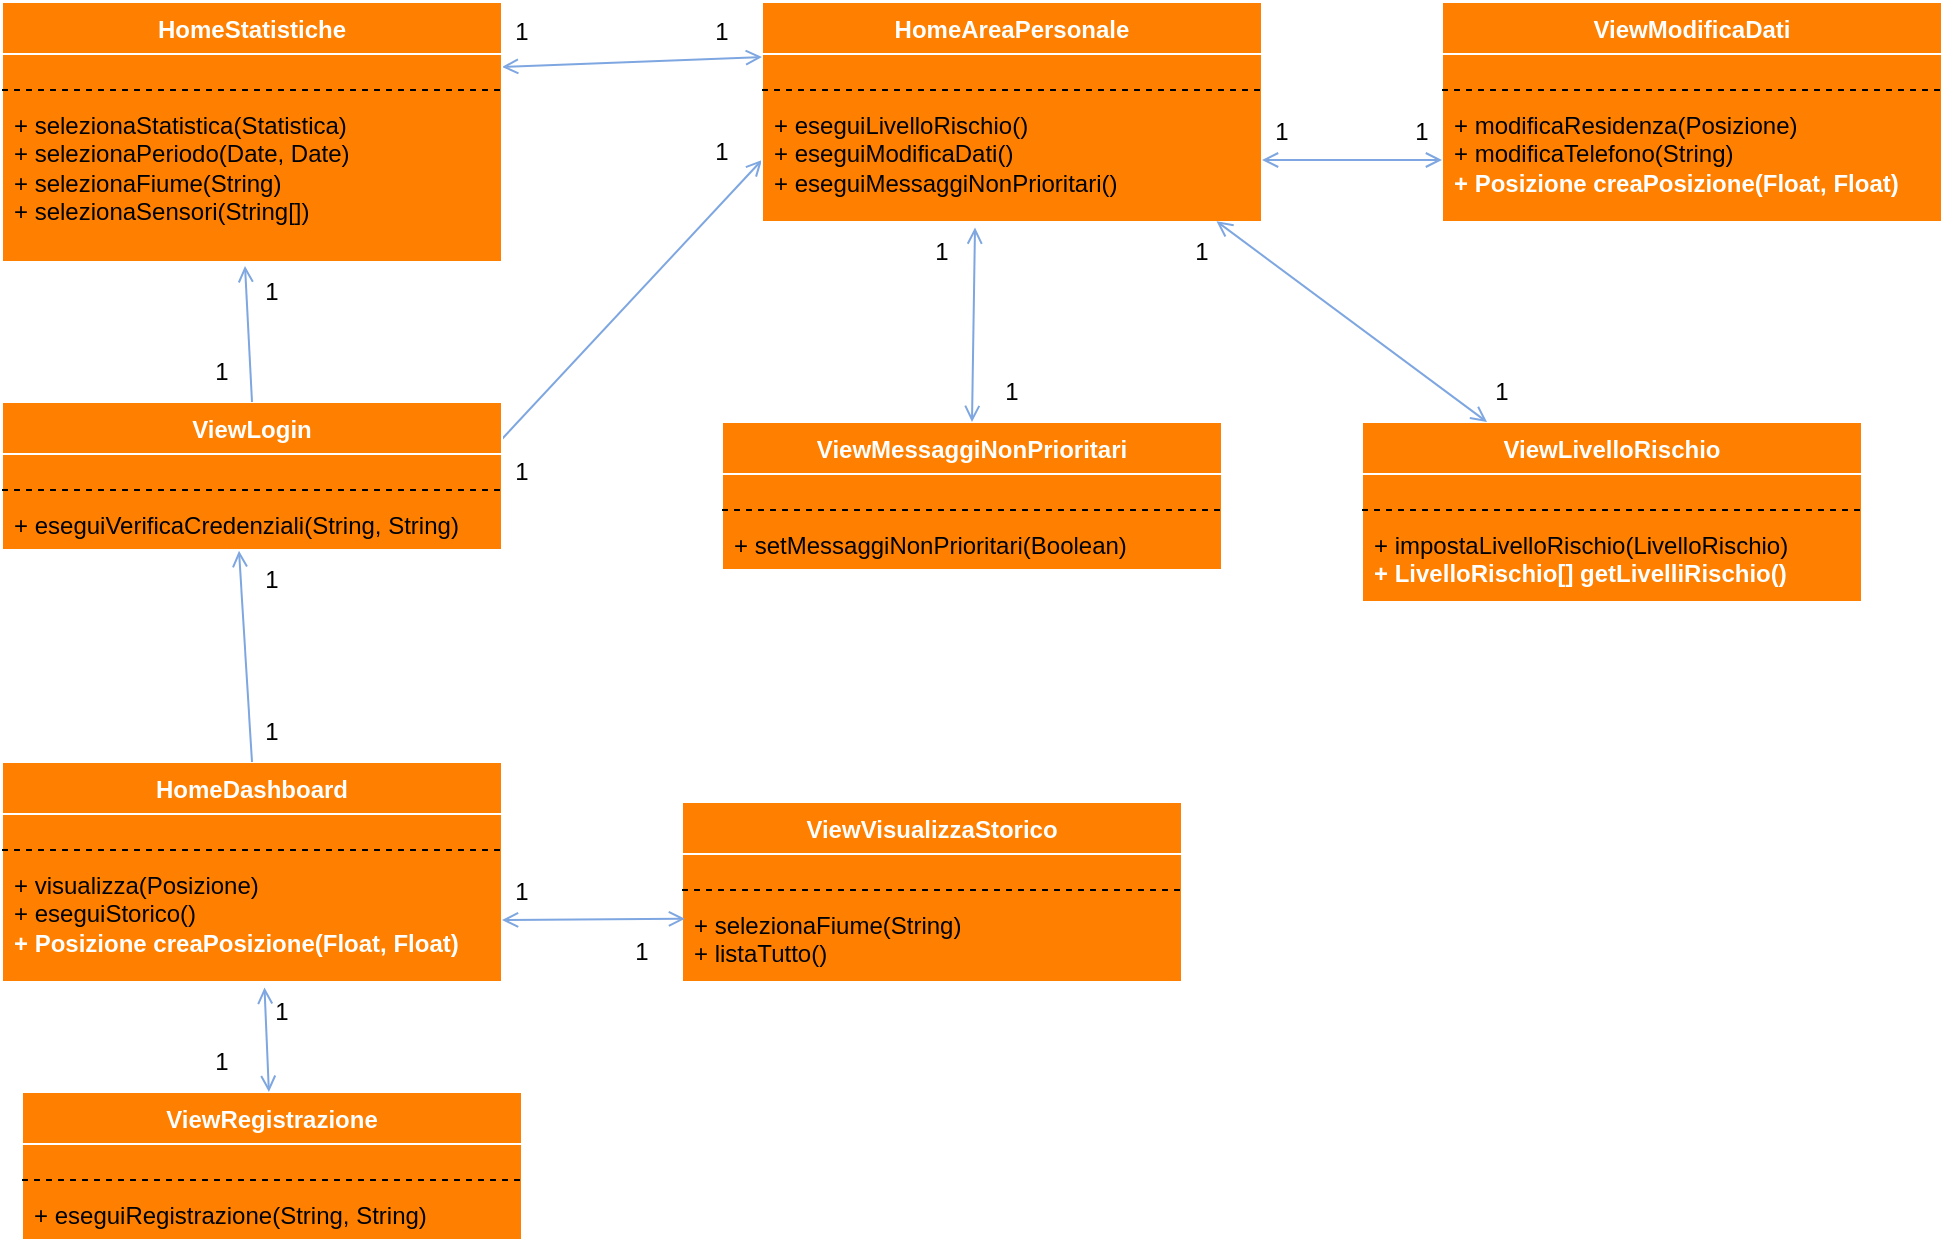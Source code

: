 <mxfile version="27.0.9">
  <diagram name="Pagina-1" id="ohTjfHmHmE0uwUSBTz_r">
    <mxGraphModel dx="1042" dy="722" grid="1" gridSize="10" guides="1" tooltips="1" connect="1" arrows="1" fold="1" page="1" pageScale="1" pageWidth="827" pageHeight="1169" math="0" shadow="0">
      <root>
        <mxCell id="0" />
        <mxCell id="1" parent="0" />
        <mxCell id="HeX8vwnN5gKT8G9ILsTy-69" style="rounded=0;orthogonalLoop=1;jettySize=auto;html=1;exitX=1;exitY=0.25;exitDx=0;exitDy=0;entryX=0;entryY=0.5;entryDx=0;entryDy=0;endArrow=open;endFill=0;strokeColor=#7EA6E0;" edge="1" parent="1" source="HeX8vwnN5gKT8G9ILsTy-26" target="HeX8vwnN5gKT8G9ILsTy-49">
          <mxGeometry relative="1" as="geometry" />
        </mxCell>
        <mxCell id="HeX8vwnN5gKT8G9ILsTy-26" value="ViewLogin" style="swimlane;fontStyle=1;align=center;verticalAlign=top;childLayout=stackLayout;horizontal=1;startSize=26;horizontalStack=0;resizeParent=1;resizeParentMax=0;resizeLast=0;collapsible=1;marginBottom=0;whiteSpace=wrap;html=1;fillColor=#FF8000;swimlaneFillColor=#FF8000;strokeColor=#FFFFFF;fontColor=#FFFFFF;" vertex="1" parent="1">
          <mxGeometry x="30" y="240" width="250" height="74" as="geometry" />
        </mxCell>
        <mxCell id="HeX8vwnN5gKT8G9ILsTy-27" value="" style="line;strokeWidth=1;fillColor=none;align=left;verticalAlign=middle;spacingTop=-1;spacingLeft=3;spacingRight=3;rotatable=0;labelPosition=right;points=[];portConstraint=eastwest;strokeColor=none;dashed=1;" vertex="1" parent="HeX8vwnN5gKT8G9ILsTy-26">
          <mxGeometry y="26" width="250" height="14" as="geometry" />
        </mxCell>
        <mxCell id="HeX8vwnN5gKT8G9ILsTy-28" style="line;strokeWidth=1;fillColor=none;align=left;verticalAlign=middle;spacingTop=-1;spacingLeft=3;spacingRight=3;rotatable=0;labelPosition=right;points=[];portConstraint=eastwest;strokeColor=default;dashed=1;" vertex="1" parent="HeX8vwnN5gKT8G9ILsTy-26">
          <mxGeometry y="40" width="250" height="8" as="geometry" />
        </mxCell>
        <mxCell id="HeX8vwnN5gKT8G9ILsTy-29" value="+ eseguiVerificaCredenziali(String, String)" style="text;strokeColor=none;fillColor=none;align=left;verticalAlign=top;spacingLeft=4;spacingRight=4;overflow=hidden;rotatable=0;points=[[0,0.5],[1,0.5]];portConstraint=eastwest;whiteSpace=wrap;html=1;" vertex="1" parent="HeX8vwnN5gKT8G9ILsTy-26">
          <mxGeometry y="48" width="250" height="26" as="geometry" />
        </mxCell>
        <mxCell id="HeX8vwnN5gKT8G9ILsTy-30" value="ViewRegistrazione" style="swimlane;fontStyle=1;align=center;verticalAlign=top;childLayout=stackLayout;horizontal=1;startSize=26;horizontalStack=0;resizeParent=1;resizeParentMax=0;resizeLast=0;collapsible=1;marginBottom=0;whiteSpace=wrap;html=1;fillColor=#FF8000;swimlaneFillColor=#FF8000;strokeColor=#FFFFFF;fontColor=#FFFFFF;" vertex="1" parent="1">
          <mxGeometry x="40" y="585" width="250" height="74" as="geometry" />
        </mxCell>
        <mxCell id="HeX8vwnN5gKT8G9ILsTy-31" value="" style="line;strokeWidth=1;fillColor=none;align=left;verticalAlign=middle;spacingTop=-1;spacingLeft=3;spacingRight=3;rotatable=0;labelPosition=right;points=[];portConstraint=eastwest;strokeColor=none;dashed=1;" vertex="1" parent="HeX8vwnN5gKT8G9ILsTy-30">
          <mxGeometry y="26" width="250" height="14" as="geometry" />
        </mxCell>
        <mxCell id="HeX8vwnN5gKT8G9ILsTy-32" style="line;strokeWidth=1;fillColor=none;align=left;verticalAlign=middle;spacingTop=-1;spacingLeft=3;spacingRight=3;rotatable=0;labelPosition=right;points=[];portConstraint=eastwest;strokeColor=default;dashed=1;" vertex="1" parent="HeX8vwnN5gKT8G9ILsTy-30">
          <mxGeometry y="40" width="250" height="8" as="geometry" />
        </mxCell>
        <mxCell id="HeX8vwnN5gKT8G9ILsTy-33" value="+ eseguiRegistrazione(String, String)" style="text;strokeColor=none;fillColor=none;align=left;verticalAlign=top;spacingLeft=4;spacingRight=4;overflow=hidden;rotatable=0;points=[[0,0.5],[1,0.5]];portConstraint=eastwest;whiteSpace=wrap;html=1;" vertex="1" parent="HeX8vwnN5gKT8G9ILsTy-30">
          <mxGeometry y="48" width="250" height="26" as="geometry" />
        </mxCell>
        <mxCell id="HeX8vwnN5gKT8G9ILsTy-34" value="ViewMessaggiNonPrioritari" style="swimlane;fontStyle=1;align=center;verticalAlign=top;childLayout=stackLayout;horizontal=1;startSize=26;horizontalStack=0;resizeParent=1;resizeParentMax=0;resizeLast=0;collapsible=1;marginBottom=0;whiteSpace=wrap;html=1;fillColor=#FF8000;swimlaneFillColor=#FF8000;strokeColor=#FFFFFF;fontColor=#FFFFFF;" vertex="1" parent="1">
          <mxGeometry x="390" y="250" width="250" height="74" as="geometry" />
        </mxCell>
        <mxCell id="HeX8vwnN5gKT8G9ILsTy-35" value="" style="line;strokeWidth=1;fillColor=none;align=left;verticalAlign=middle;spacingTop=-1;spacingLeft=3;spacingRight=3;rotatable=0;labelPosition=right;points=[];portConstraint=eastwest;strokeColor=none;dashed=1;" vertex="1" parent="HeX8vwnN5gKT8G9ILsTy-34">
          <mxGeometry y="26" width="250" height="14" as="geometry" />
        </mxCell>
        <mxCell id="HeX8vwnN5gKT8G9ILsTy-36" style="line;strokeWidth=1;fillColor=none;align=left;verticalAlign=middle;spacingTop=-1;spacingLeft=3;spacingRight=3;rotatable=0;labelPosition=right;points=[];portConstraint=eastwest;strokeColor=default;dashed=1;" vertex="1" parent="HeX8vwnN5gKT8G9ILsTy-34">
          <mxGeometry y="40" width="250" height="8" as="geometry" />
        </mxCell>
        <mxCell id="HeX8vwnN5gKT8G9ILsTy-37" value="+ setMessaggiNonPrioritari(Boolean)" style="text;strokeColor=none;fillColor=none;align=left;verticalAlign=top;spacingLeft=4;spacingRight=4;overflow=hidden;rotatable=0;points=[[0,0.5],[1,0.5]];portConstraint=eastwest;whiteSpace=wrap;html=1;" vertex="1" parent="HeX8vwnN5gKT8G9ILsTy-34">
          <mxGeometry y="48" width="250" height="26" as="geometry" />
        </mxCell>
        <mxCell id="HeX8vwnN5gKT8G9ILsTy-38" value="ViewLivelloRischio" style="swimlane;fontStyle=1;align=center;verticalAlign=top;childLayout=stackLayout;horizontal=1;startSize=26;horizontalStack=0;resizeParent=1;resizeParentMax=0;resizeLast=0;collapsible=1;marginBottom=0;whiteSpace=wrap;html=1;fillColor=#FF8000;swimlaneFillColor=#FF8000;strokeColor=#FFFFFF;fontColor=#FFFFFF;" vertex="1" parent="1">
          <mxGeometry x="710" y="250" width="250" height="90" as="geometry" />
        </mxCell>
        <mxCell id="HeX8vwnN5gKT8G9ILsTy-39" value="" style="line;strokeWidth=1;fillColor=none;align=left;verticalAlign=middle;spacingTop=-1;spacingLeft=3;spacingRight=3;rotatable=0;labelPosition=right;points=[];portConstraint=eastwest;strokeColor=none;dashed=1;" vertex="1" parent="HeX8vwnN5gKT8G9ILsTy-38">
          <mxGeometry y="26" width="250" height="14" as="geometry" />
        </mxCell>
        <mxCell id="HeX8vwnN5gKT8G9ILsTy-40" style="line;strokeWidth=1;fillColor=none;align=left;verticalAlign=middle;spacingTop=-1;spacingLeft=3;spacingRight=3;rotatable=0;labelPosition=right;points=[];portConstraint=eastwest;strokeColor=default;dashed=1;" vertex="1" parent="HeX8vwnN5gKT8G9ILsTy-38">
          <mxGeometry y="40" width="250" height="8" as="geometry" />
        </mxCell>
        <mxCell id="HeX8vwnN5gKT8G9ILsTy-41" value="+ impostaLivelloRischio(LivelloRischio)&lt;div&gt;&lt;font style=&quot;color: rgb(255, 255, 255);&quot;&gt;&lt;b&gt;+ LivelloRischio[] getLivelliRischio()&lt;/b&gt;&lt;/font&gt;&lt;/div&gt;" style="text;strokeColor=none;fillColor=none;align=left;verticalAlign=top;spacingLeft=4;spacingRight=4;overflow=hidden;rotatable=0;points=[[0,0.5],[1,0.5]];portConstraint=eastwest;whiteSpace=wrap;html=1;" vertex="1" parent="HeX8vwnN5gKT8G9ILsTy-38">
          <mxGeometry y="48" width="250" height="42" as="geometry" />
        </mxCell>
        <mxCell id="HeX8vwnN5gKT8G9ILsTy-42" value="ViewModificaDati" style="swimlane;fontStyle=1;align=center;verticalAlign=top;childLayout=stackLayout;horizontal=1;startSize=26;horizontalStack=0;resizeParent=1;resizeParentMax=0;resizeLast=0;collapsible=1;marginBottom=0;whiteSpace=wrap;html=1;fillColor=#FF8000;swimlaneFillColor=#FF8000;strokeColor=#FFFFFF;fontColor=#FFFFFF;" vertex="1" parent="1">
          <mxGeometry x="750" y="40" width="250" height="110" as="geometry" />
        </mxCell>
        <mxCell id="HeX8vwnN5gKT8G9ILsTy-43" value="" style="line;strokeWidth=1;fillColor=none;align=left;verticalAlign=middle;spacingTop=-1;spacingLeft=3;spacingRight=3;rotatable=0;labelPosition=right;points=[];portConstraint=eastwest;strokeColor=none;dashed=1;" vertex="1" parent="HeX8vwnN5gKT8G9ILsTy-42">
          <mxGeometry y="26" width="250" height="14" as="geometry" />
        </mxCell>
        <mxCell id="HeX8vwnN5gKT8G9ILsTy-44" style="line;strokeWidth=1;fillColor=none;align=left;verticalAlign=middle;spacingTop=-1;spacingLeft=3;spacingRight=3;rotatable=0;labelPosition=right;points=[];portConstraint=eastwest;strokeColor=default;dashed=1;" vertex="1" parent="HeX8vwnN5gKT8G9ILsTy-42">
          <mxGeometry y="40" width="250" height="8" as="geometry" />
        </mxCell>
        <mxCell id="HeX8vwnN5gKT8G9ILsTy-45" value="+ modificaResidenza(Posizione)&lt;div&gt;+ modificaTelefono(String)&lt;/div&gt;&lt;div&gt;&lt;b&gt;&lt;font style=&quot;color: rgb(255, 255, 255);&quot;&gt;+ Posizione creaPosizione(Float, Float)&lt;/font&gt;&lt;/b&gt;&lt;/div&gt;" style="text;strokeColor=none;fillColor=none;align=left;verticalAlign=top;spacingLeft=4;spacingRight=4;overflow=hidden;rotatable=0;points=[[0,0.5],[1,0.5]];portConstraint=eastwest;whiteSpace=wrap;html=1;" vertex="1" parent="HeX8vwnN5gKT8G9ILsTy-42">
          <mxGeometry y="48" width="250" height="62" as="geometry" />
        </mxCell>
        <mxCell id="HeX8vwnN5gKT8G9ILsTy-46" value="HomeAreaPersonale" style="swimlane;fontStyle=1;align=center;verticalAlign=top;childLayout=stackLayout;horizontal=1;startSize=26;horizontalStack=0;resizeParent=1;resizeParentMax=0;resizeLast=0;collapsible=1;marginBottom=0;whiteSpace=wrap;html=1;fillColor=#FF8000;swimlaneFillColor=#FF8000;strokeColor=#FFFFFF;fontColor=#FFFFFF;" vertex="1" parent="1">
          <mxGeometry x="410" y="40" width="250" height="110" as="geometry" />
        </mxCell>
        <mxCell id="HeX8vwnN5gKT8G9ILsTy-47" value="" style="line;strokeWidth=1;fillColor=none;align=left;verticalAlign=middle;spacingTop=-1;spacingLeft=3;spacingRight=3;rotatable=0;labelPosition=right;points=[];portConstraint=eastwest;strokeColor=none;dashed=1;" vertex="1" parent="HeX8vwnN5gKT8G9ILsTy-46">
          <mxGeometry y="26" width="250" height="14" as="geometry" />
        </mxCell>
        <mxCell id="HeX8vwnN5gKT8G9ILsTy-48" style="line;strokeWidth=1;fillColor=none;align=left;verticalAlign=middle;spacingTop=-1;spacingLeft=3;spacingRight=3;rotatable=0;labelPosition=right;points=[];portConstraint=eastwest;strokeColor=default;dashed=1;" vertex="1" parent="HeX8vwnN5gKT8G9ILsTy-46">
          <mxGeometry y="40" width="250" height="8" as="geometry" />
        </mxCell>
        <mxCell id="HeX8vwnN5gKT8G9ILsTy-49" value="+ eseguiLivelloRischio()&lt;div&gt;+ eseguiModificaDati()&lt;/div&gt;&lt;div&gt;+ eseguiMessaggiNonPrioritari()&lt;/div&gt;" style="text;strokeColor=none;fillColor=none;align=left;verticalAlign=top;spacingLeft=4;spacingRight=4;overflow=hidden;rotatable=0;points=[[0,0.5],[1,0.5]];portConstraint=eastwest;whiteSpace=wrap;html=1;" vertex="1" parent="HeX8vwnN5gKT8G9ILsTy-46">
          <mxGeometry y="48" width="250" height="62" as="geometry" />
        </mxCell>
        <mxCell id="HeX8vwnN5gKT8G9ILsTy-71" style="rounded=0;orthogonalLoop=1;jettySize=auto;html=1;exitX=1;exitY=0.25;exitDx=0;exitDy=0;entryX=0;entryY=0.25;entryDx=0;entryDy=0;endArrow=open;endFill=0;startArrow=open;startFill=0;strokeColor=#7EA6E0;" edge="1" parent="1" source="HeX8vwnN5gKT8G9ILsTy-50" target="HeX8vwnN5gKT8G9ILsTy-46">
          <mxGeometry relative="1" as="geometry" />
        </mxCell>
        <mxCell id="HeX8vwnN5gKT8G9ILsTy-50" value="HomeStatistiche" style="swimlane;fontStyle=1;align=center;verticalAlign=top;childLayout=stackLayout;horizontal=1;startSize=26;horizontalStack=0;resizeParent=1;resizeParentMax=0;resizeLast=0;collapsible=1;marginBottom=0;whiteSpace=wrap;html=1;fillColor=#FF8000;swimlaneFillColor=#FF8000;strokeColor=#FFFFFF;fontColor=#FFFFFF;" vertex="1" parent="1">
          <mxGeometry x="30" y="40" width="250" height="130" as="geometry" />
        </mxCell>
        <mxCell id="HeX8vwnN5gKT8G9ILsTy-51" value="" style="line;strokeWidth=1;fillColor=none;align=left;verticalAlign=middle;spacingTop=-1;spacingLeft=3;spacingRight=3;rotatable=0;labelPosition=right;points=[];portConstraint=eastwest;strokeColor=none;dashed=1;" vertex="1" parent="HeX8vwnN5gKT8G9ILsTy-50">
          <mxGeometry y="26" width="250" height="14" as="geometry" />
        </mxCell>
        <mxCell id="HeX8vwnN5gKT8G9ILsTy-52" style="line;strokeWidth=1;fillColor=none;align=left;verticalAlign=middle;spacingTop=-1;spacingLeft=3;spacingRight=3;rotatable=0;labelPosition=right;points=[];portConstraint=eastwest;strokeColor=default;dashed=1;" vertex="1" parent="HeX8vwnN5gKT8G9ILsTy-50">
          <mxGeometry y="40" width="250" height="8" as="geometry" />
        </mxCell>
        <mxCell id="HeX8vwnN5gKT8G9ILsTy-53" value="+ selezionaStatistica(Statistica)&lt;div&gt;+ selezionaPeriodo(Date, Date)&lt;/div&gt;&lt;div&gt;+ selezionaFiume(String)&lt;/div&gt;&lt;div&gt;+ selezionaSensori(String[])&lt;/div&gt;" style="text;strokeColor=none;fillColor=none;align=left;verticalAlign=top;spacingLeft=4;spacingRight=4;overflow=hidden;rotatable=0;points=[[0,0.5],[1,0.5]];portConstraint=eastwest;whiteSpace=wrap;html=1;" vertex="1" parent="HeX8vwnN5gKT8G9ILsTy-50">
          <mxGeometry y="48" width="250" height="82" as="geometry" />
        </mxCell>
        <mxCell id="HeX8vwnN5gKT8G9ILsTy-54" value="ViewVisualizzaStorico" style="swimlane;fontStyle=1;align=center;verticalAlign=top;childLayout=stackLayout;horizontal=1;startSize=26;horizontalStack=0;resizeParent=1;resizeParentMax=0;resizeLast=0;collapsible=1;marginBottom=0;whiteSpace=wrap;html=1;fillColor=#FF8000;swimlaneFillColor=#FF8000;strokeColor=#FFFFFF;fontColor=#FFFFFF;" vertex="1" parent="1">
          <mxGeometry x="370" y="440" width="250" height="90" as="geometry" />
        </mxCell>
        <mxCell id="HeX8vwnN5gKT8G9ILsTy-55" value="" style="line;strokeWidth=1;fillColor=none;align=left;verticalAlign=middle;spacingTop=-1;spacingLeft=3;spacingRight=3;rotatable=0;labelPosition=right;points=[];portConstraint=eastwest;strokeColor=none;dashed=1;" vertex="1" parent="HeX8vwnN5gKT8G9ILsTy-54">
          <mxGeometry y="26" width="250" height="14" as="geometry" />
        </mxCell>
        <mxCell id="HeX8vwnN5gKT8G9ILsTy-56" style="line;strokeWidth=1;fillColor=none;align=left;verticalAlign=middle;spacingTop=-1;spacingLeft=3;spacingRight=3;rotatable=0;labelPosition=right;points=[];portConstraint=eastwest;strokeColor=default;dashed=1;" vertex="1" parent="HeX8vwnN5gKT8G9ILsTy-54">
          <mxGeometry y="40" width="250" height="8" as="geometry" />
        </mxCell>
        <mxCell id="HeX8vwnN5gKT8G9ILsTy-57" value="+ selezionaFiume(String)&lt;div&gt;+ listaTutto()&lt;/div&gt;" style="text;strokeColor=none;fillColor=none;align=left;verticalAlign=top;spacingLeft=4;spacingRight=4;overflow=hidden;rotatable=0;points=[[0,0.5],[1,0.5]];portConstraint=eastwest;whiteSpace=wrap;html=1;" vertex="1" parent="HeX8vwnN5gKT8G9ILsTy-54">
          <mxGeometry y="48" width="250" height="42" as="geometry" />
        </mxCell>
        <mxCell id="HeX8vwnN5gKT8G9ILsTy-58" value="HomeDashboard" style="swimlane;fontStyle=1;align=center;verticalAlign=top;childLayout=stackLayout;horizontal=1;startSize=26;horizontalStack=0;resizeParent=1;resizeParentMax=0;resizeLast=0;collapsible=1;marginBottom=0;whiteSpace=wrap;html=1;fillColor=#FF8000;swimlaneFillColor=#FF8000;strokeColor=#FFFFFF;fontColor=#FFFFFF;" vertex="1" parent="1">
          <mxGeometry x="30" y="420" width="250" height="110" as="geometry" />
        </mxCell>
        <mxCell id="HeX8vwnN5gKT8G9ILsTy-59" value="" style="line;strokeWidth=1;fillColor=none;align=left;verticalAlign=middle;spacingTop=-1;spacingLeft=3;spacingRight=3;rotatable=0;labelPosition=right;points=[];portConstraint=eastwest;strokeColor=none;dashed=1;" vertex="1" parent="HeX8vwnN5gKT8G9ILsTy-58">
          <mxGeometry y="26" width="250" height="14" as="geometry" />
        </mxCell>
        <mxCell id="HeX8vwnN5gKT8G9ILsTy-60" style="line;strokeWidth=1;fillColor=none;align=left;verticalAlign=middle;spacingTop=-1;spacingLeft=3;spacingRight=3;rotatable=0;labelPosition=right;points=[];portConstraint=eastwest;strokeColor=default;dashed=1;" vertex="1" parent="HeX8vwnN5gKT8G9ILsTy-58">
          <mxGeometry y="40" width="250" height="8" as="geometry" />
        </mxCell>
        <mxCell id="HeX8vwnN5gKT8G9ILsTy-61" value="+ visualizza(Posizione)&lt;div&gt;+ eseguiStorico()&lt;/div&gt;&lt;div&gt;&lt;b&gt;&lt;font style=&quot;color: rgb(255, 255, 255);&quot;&gt;+ Posizione creaPosizione(Float, Float)&lt;/font&gt;&lt;/b&gt;&lt;/div&gt;" style="text;strokeColor=none;fillColor=none;align=left;verticalAlign=top;spacingLeft=4;spacingRight=4;overflow=hidden;rotatable=0;points=[[0,0.5],[1,0.5]];portConstraint=eastwest;whiteSpace=wrap;html=1;" vertex="1" parent="HeX8vwnN5gKT8G9ILsTy-58">
          <mxGeometry y="48" width="250" height="62" as="geometry" />
        </mxCell>
        <mxCell id="HeX8vwnN5gKT8G9ILsTy-62" style="rounded=0;orthogonalLoop=1;jettySize=auto;html=1;entryX=0;entryY=0.5;entryDx=0;entryDy=0;endArrow=open;endFill=0;startArrow=open;startFill=0;strokeColor=#7EA6E0;" edge="1" parent="1" source="HeX8vwnN5gKT8G9ILsTy-49" target="HeX8vwnN5gKT8G9ILsTy-45">
          <mxGeometry relative="1" as="geometry" />
        </mxCell>
        <mxCell id="HeX8vwnN5gKT8G9ILsTy-63" style="rounded=0;orthogonalLoop=1;jettySize=auto;html=1;exitX=0.25;exitY=0;exitDx=0;exitDy=0;entryX=0.909;entryY=0.994;entryDx=0;entryDy=0;entryPerimeter=0;endArrow=open;endFill=0;startArrow=open;startFill=0;strokeColor=#7EA6E0;" edge="1" parent="1" source="HeX8vwnN5gKT8G9ILsTy-38" target="HeX8vwnN5gKT8G9ILsTy-49">
          <mxGeometry relative="1" as="geometry" />
        </mxCell>
        <mxCell id="HeX8vwnN5gKT8G9ILsTy-64" style="rounded=0;orthogonalLoop=1;jettySize=auto;html=1;exitX=0.5;exitY=0;exitDx=0;exitDy=0;entryX=0.426;entryY=1.045;entryDx=0;entryDy=0;entryPerimeter=0;endArrow=open;endFill=0;startArrow=open;startFill=0;strokeColor=#7EA6E0;" edge="1" parent="1" source="HeX8vwnN5gKT8G9ILsTy-34" target="HeX8vwnN5gKT8G9ILsTy-49">
          <mxGeometry relative="1" as="geometry" />
        </mxCell>
        <mxCell id="HeX8vwnN5gKT8G9ILsTy-67" style="rounded=0;orthogonalLoop=1;jettySize=auto;html=1;exitX=1;exitY=0.5;exitDx=0;exitDy=0;entryX=0.006;entryY=0.248;entryDx=0;entryDy=0;entryPerimeter=0;endArrow=open;endFill=0;startArrow=open;startFill=0;strokeColor=#7EA6E0;" edge="1" parent="1" source="HeX8vwnN5gKT8G9ILsTy-61" target="HeX8vwnN5gKT8G9ILsTy-57">
          <mxGeometry relative="1" as="geometry" />
        </mxCell>
        <mxCell id="HeX8vwnN5gKT8G9ILsTy-68" style="rounded=0;orthogonalLoop=1;jettySize=auto;html=1;entryX=0.525;entryY=1.045;entryDx=0;entryDy=0;entryPerimeter=0;endArrow=open;endFill=0;startArrow=open;startFill=0;strokeColor=#7EA6E0;" edge="1" parent="1" source="HeX8vwnN5gKT8G9ILsTy-30" target="HeX8vwnN5gKT8G9ILsTy-61">
          <mxGeometry relative="1" as="geometry" />
        </mxCell>
        <mxCell id="HeX8vwnN5gKT8G9ILsTy-70" style="rounded=0;orthogonalLoop=1;jettySize=auto;html=1;exitX=0.5;exitY=0;exitDx=0;exitDy=0;entryX=0.486;entryY=1.024;entryDx=0;entryDy=0;entryPerimeter=0;endArrow=open;endFill=0;strokeColor=#7EA6E0;" edge="1" parent="1" source="HeX8vwnN5gKT8G9ILsTy-26" target="HeX8vwnN5gKT8G9ILsTy-53">
          <mxGeometry relative="1" as="geometry" />
        </mxCell>
        <mxCell id="HeX8vwnN5gKT8G9ILsTy-72" style="rounded=0;orthogonalLoop=1;jettySize=auto;html=1;exitX=0.5;exitY=0;exitDx=0;exitDy=0;entryX=0.474;entryY=1.015;entryDx=0;entryDy=0;entryPerimeter=0;endArrow=open;endFill=0;strokeColor=#7EA6E0;" edge="1" parent="1" source="HeX8vwnN5gKT8G9ILsTy-58" target="HeX8vwnN5gKT8G9ILsTy-29">
          <mxGeometry relative="1" as="geometry" />
        </mxCell>
        <mxCell id="HeX8vwnN5gKT8G9ILsTy-73" value="1" style="text;strokeColor=none;align=center;fillColor=none;html=1;verticalAlign=middle;whiteSpace=wrap;rounded=0;" vertex="1" parent="1">
          <mxGeometry x="260" y="40" width="60" height="30" as="geometry" />
        </mxCell>
        <mxCell id="HeX8vwnN5gKT8G9ILsTy-74" value="1" style="text;strokeColor=none;align=center;fillColor=none;html=1;verticalAlign=middle;whiteSpace=wrap;rounded=0;" vertex="1" parent="1">
          <mxGeometry x="360" y="40" width="60" height="30" as="geometry" />
        </mxCell>
        <mxCell id="HeX8vwnN5gKT8G9ILsTy-75" value="1" style="text;strokeColor=none;align=center;fillColor=none;html=1;verticalAlign=middle;whiteSpace=wrap;rounded=0;" vertex="1" parent="1">
          <mxGeometry x="135" y="170" width="60" height="30" as="geometry" />
        </mxCell>
        <mxCell id="HeX8vwnN5gKT8G9ILsTy-76" value="1" style="text;strokeColor=none;align=center;fillColor=none;html=1;verticalAlign=middle;whiteSpace=wrap;rounded=0;" vertex="1" parent="1">
          <mxGeometry x="110" y="210" width="60" height="30" as="geometry" />
        </mxCell>
        <mxCell id="HeX8vwnN5gKT8G9ILsTy-77" value="1" style="text;strokeColor=none;align=center;fillColor=none;html=1;verticalAlign=middle;whiteSpace=wrap;rounded=0;" vertex="1" parent="1">
          <mxGeometry x="260" y="260" width="60" height="30" as="geometry" />
        </mxCell>
        <mxCell id="HeX8vwnN5gKT8G9ILsTy-78" value="1" style="text;strokeColor=none;align=center;fillColor=none;html=1;verticalAlign=middle;whiteSpace=wrap;rounded=0;" vertex="1" parent="1">
          <mxGeometry x="360" y="100" width="60" height="30" as="geometry" />
        </mxCell>
        <mxCell id="HeX8vwnN5gKT8G9ILsTy-79" value="1" style="text;strokeColor=none;align=center;fillColor=none;html=1;verticalAlign=middle;whiteSpace=wrap;rounded=0;" vertex="1" parent="1">
          <mxGeometry x="640" y="90" width="60" height="30" as="geometry" />
        </mxCell>
        <mxCell id="HeX8vwnN5gKT8G9ILsTy-80" value="1" style="text;strokeColor=none;align=center;fillColor=none;html=1;verticalAlign=middle;whiteSpace=wrap;rounded=0;" vertex="1" parent="1">
          <mxGeometry x="710" y="90" width="60" height="30" as="geometry" />
        </mxCell>
        <mxCell id="HeX8vwnN5gKT8G9ILsTy-81" value="1" style="text;strokeColor=none;align=center;fillColor=none;html=1;verticalAlign=middle;whiteSpace=wrap;rounded=0;" vertex="1" parent="1">
          <mxGeometry x="750" y="220" width="60" height="30" as="geometry" />
        </mxCell>
        <mxCell id="HeX8vwnN5gKT8G9ILsTy-82" value="1" style="text;strokeColor=none;align=center;fillColor=none;html=1;verticalAlign=middle;whiteSpace=wrap;rounded=0;" vertex="1" parent="1">
          <mxGeometry x="600" y="150" width="60" height="30" as="geometry" />
        </mxCell>
        <mxCell id="HeX8vwnN5gKT8G9ILsTy-83" value="1" style="text;strokeColor=none;align=center;fillColor=none;html=1;verticalAlign=middle;whiteSpace=wrap;rounded=0;" vertex="1" parent="1">
          <mxGeometry x="470" y="150" width="60" height="30" as="geometry" />
        </mxCell>
        <mxCell id="HeX8vwnN5gKT8G9ILsTy-84" value="1" style="text;strokeColor=none;align=center;fillColor=none;html=1;verticalAlign=middle;whiteSpace=wrap;rounded=0;" vertex="1" parent="1">
          <mxGeometry x="505" y="220" width="60" height="30" as="geometry" />
        </mxCell>
        <mxCell id="HeX8vwnN5gKT8G9ILsTy-85" value="1" style="text;strokeColor=none;align=center;fillColor=none;html=1;verticalAlign=middle;whiteSpace=wrap;rounded=0;" vertex="1" parent="1">
          <mxGeometry x="135" y="314" width="60" height="30" as="geometry" />
        </mxCell>
        <mxCell id="HeX8vwnN5gKT8G9ILsTy-86" value="1" style="text;strokeColor=none;align=center;fillColor=none;html=1;verticalAlign=middle;whiteSpace=wrap;rounded=0;" vertex="1" parent="1">
          <mxGeometry x="135" y="390" width="60" height="30" as="geometry" />
        </mxCell>
        <mxCell id="HeX8vwnN5gKT8G9ILsTy-87" value="1" style="text;strokeColor=none;align=center;fillColor=none;html=1;verticalAlign=middle;whiteSpace=wrap;rounded=0;" vertex="1" parent="1">
          <mxGeometry x="260" y="470" width="60" height="30" as="geometry" />
        </mxCell>
        <mxCell id="HeX8vwnN5gKT8G9ILsTy-88" value="1" style="text;strokeColor=none;align=center;fillColor=none;html=1;verticalAlign=middle;whiteSpace=wrap;rounded=0;" vertex="1" parent="1">
          <mxGeometry x="320" y="500" width="60" height="30" as="geometry" />
        </mxCell>
        <mxCell id="HeX8vwnN5gKT8G9ILsTy-89" value="1" style="text;strokeColor=none;align=center;fillColor=none;html=1;verticalAlign=middle;whiteSpace=wrap;rounded=0;" vertex="1" parent="1">
          <mxGeometry x="140" y="530" width="60" height="30" as="geometry" />
        </mxCell>
        <mxCell id="HeX8vwnN5gKT8G9ILsTy-90" value="1" style="text;strokeColor=none;align=center;fillColor=none;html=1;verticalAlign=middle;whiteSpace=wrap;rounded=0;" vertex="1" parent="1">
          <mxGeometry x="110" y="555" width="60" height="30" as="geometry" />
        </mxCell>
      </root>
    </mxGraphModel>
  </diagram>
</mxfile>
